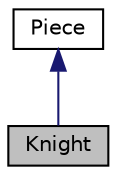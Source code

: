 digraph "Knight"
{
 // LATEX_PDF_SIZE
  edge [fontname="Helvetica",fontsize="10",labelfontname="Helvetica",labelfontsize="10"];
  node [fontname="Helvetica",fontsize="10",shape=record];
  Node1 [label="Knight",height=0.2,width=0.4,color="black", fillcolor="grey75", style="filled", fontcolor="black",tooltip="Class representing a knight piece."];
  Node2 -> Node1 [dir="back",color="midnightblue",fontsize="10",style="solid",fontname="Helvetica"];
  Node2 [label="Piece",height=0.2,width=0.4,color="black", fillcolor="white", style="filled",URL="$classPiece.html",tooltip="Class representing a piece on the board."];
}

